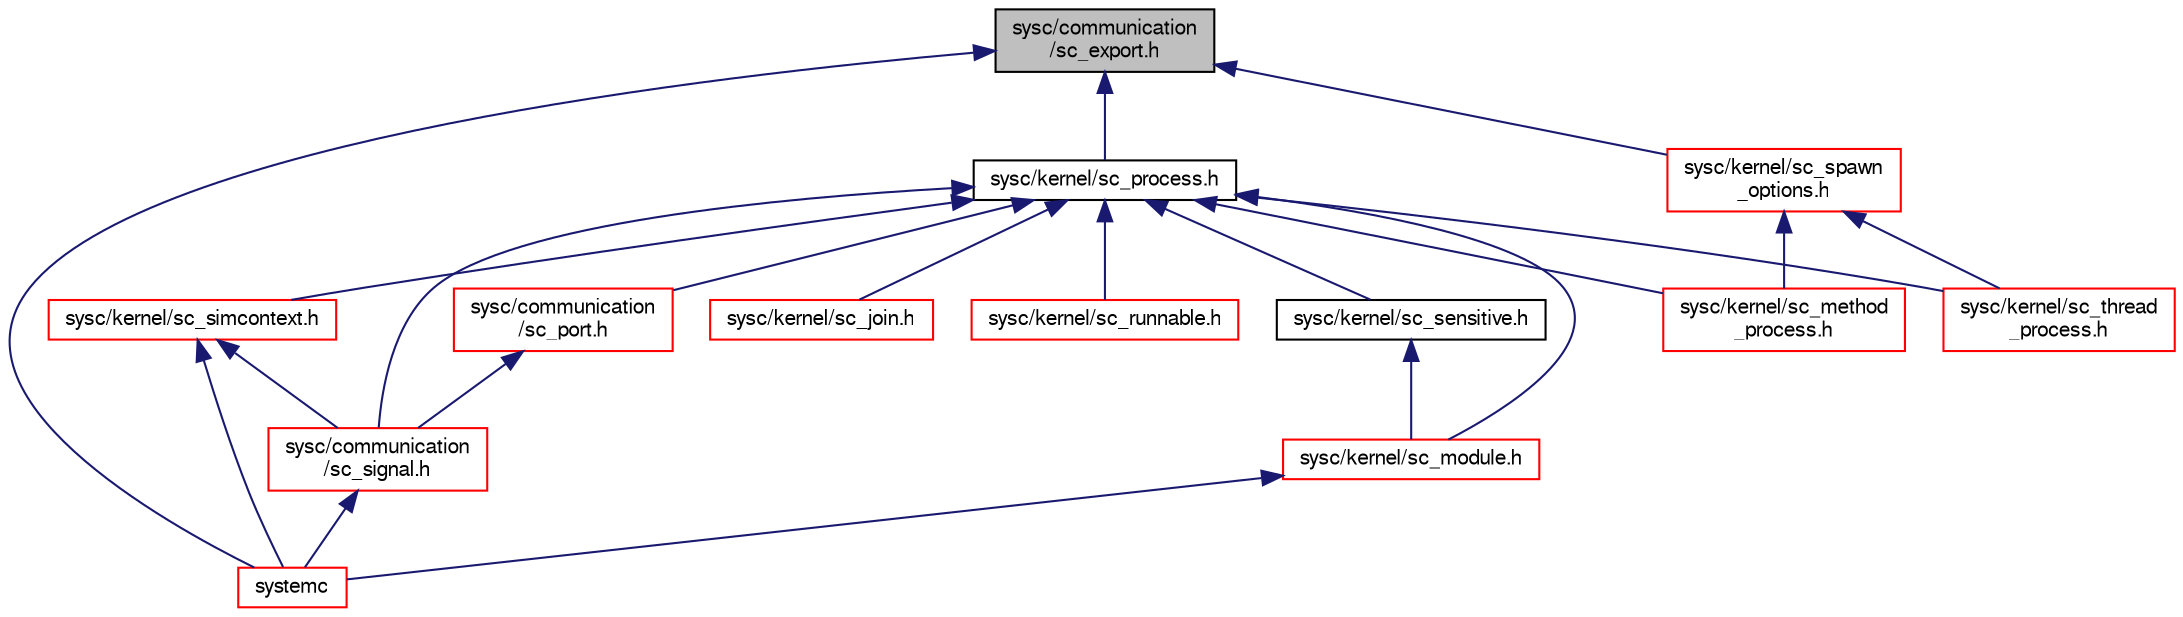 digraph "sysc/communication/sc_export.h"
{
  edge [fontname="FreeSans",fontsize="10",labelfontname="FreeSans",labelfontsize="10"];
  node [fontname="FreeSans",fontsize="10",shape=record];
  Node17 [label="sysc/communication\l/sc_export.h",height=0.2,width=0.4,color="black", fillcolor="grey75", style="filled", fontcolor="black"];
  Node17 -> Node18 [dir="back",color="midnightblue",fontsize="10",style="solid",fontname="FreeSans"];
  Node18 [label="sysc/kernel/sc_process.h",height=0.2,width=0.4,color="black", fillcolor="white", style="filled",URL="$a00293.html"];
  Node18 -> Node19 [dir="back",color="midnightblue",fontsize="10",style="solid",fontname="FreeSans"];
  Node19 [label="sysc/kernel/sc_module.h",height=0.2,width=0.4,color="red", fillcolor="white", style="filled",URL="$a00269.html"];
  Node19 -> Node20 [dir="back",color="midnightblue",fontsize="10",style="solid",fontname="FreeSans"];
  Node20 [label="systemc",height=0.2,width=0.4,color="red", fillcolor="white", style="filled",URL="$a00401.html"];
  Node18 -> Node54 [dir="back",color="midnightblue",fontsize="10",style="solid",fontname="FreeSans"];
  Node54 [label="sysc/kernel/sc_sensitive.h",height=0.2,width=0.4,color="black", fillcolor="white", style="filled",URL="$a00308.html"];
  Node54 -> Node19 [dir="back",color="midnightblue",fontsize="10",style="solid",fontname="FreeSans"];
  Node18 -> Node55 [dir="back",color="midnightblue",fontsize="10",style="solid",fontname="FreeSans"];
  Node55 [label="sysc/kernel/sc_simcontext.h",height=0.2,width=0.4,color="red", fillcolor="white", style="filled",URL="$a00311.html"];
  Node55 -> Node20 [dir="back",color="midnightblue",fontsize="10",style="solid",fontname="FreeSans"];
  Node55 -> Node27 [dir="back",color="midnightblue",fontsize="10",style="solid",fontname="FreeSans"];
  Node27 [label="sysc/communication\l/sc_signal.h",height=0.2,width=0.4,color="red", fillcolor="white", style="filled",URL="$a00059.html"];
  Node27 -> Node20 [dir="back",color="midnightblue",fontsize="10",style="solid",fontname="FreeSans"];
  Node18 -> Node26 [dir="back",color="midnightblue",fontsize="10",style="solid",fontname="FreeSans"];
  Node26 [label="sysc/communication\l/sc_port.h",height=0.2,width=0.4,color="red", fillcolor="white", style="filled",URL="$a00047.html"];
  Node26 -> Node27 [dir="back",color="midnightblue",fontsize="10",style="solid",fontname="FreeSans"];
  Node18 -> Node27 [dir="back",color="midnightblue",fontsize="10",style="solid",fontname="FreeSans"];
  Node18 -> Node38 [dir="back",color="midnightblue",fontsize="10",style="solid",fontname="FreeSans"];
  Node38 [label="sysc/kernel/sc_thread\l_process.h",height=0.2,width=0.4,color="red", fillcolor="white", style="filled",URL="$a00326.html"];
  Node18 -> Node58 [dir="back",color="midnightblue",fontsize="10",style="solid",fontname="FreeSans"];
  Node58 [label="sysc/kernel/sc_join.h",height=0.2,width=0.4,color="red", fillcolor="white", style="filled",URL="$a00257.html"];
  Node18 -> Node46 [dir="back",color="midnightblue",fontsize="10",style="solid",fontname="FreeSans"];
  Node46 [label="sysc/kernel/sc_method\l_process.h",height=0.2,width=0.4,color="red", fillcolor="white", style="filled",URL="$a00266.html"];
  Node18 -> Node94 [dir="back",color="midnightblue",fontsize="10",style="solid",fontname="FreeSans"];
  Node94 [label="sysc/kernel/sc_runnable.h",height=0.2,width=0.4,color="red", fillcolor="white", style="filled",URL="$a00302.html"];
  Node17 -> Node20 [dir="back",color="midnightblue",fontsize="10",style="solid",fontname="FreeSans"];
  Node17 -> Node37 [dir="back",color="midnightblue",fontsize="10",style="solid",fontname="FreeSans"];
  Node37 [label="sysc/kernel/sc_spawn\l_options.h",height=0.2,width=0.4,color="red", fillcolor="white", style="filled",URL="$a00320.html"];
  Node37 -> Node38 [dir="back",color="midnightblue",fontsize="10",style="solid",fontname="FreeSans"];
  Node37 -> Node46 [dir="back",color="midnightblue",fontsize="10",style="solid",fontname="FreeSans"];
}
